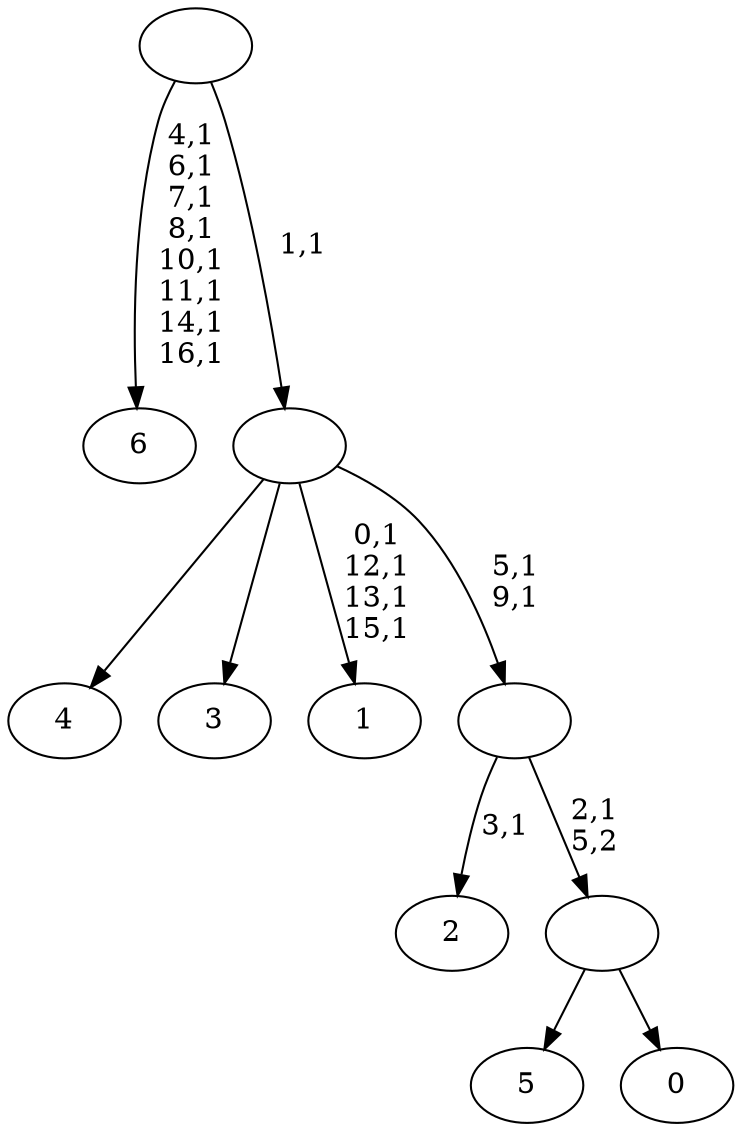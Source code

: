 digraph T {
	24 [label="6"]
	15 [label="5"]
	14 [label="4"]
	13 [label="3"]
	12 [label="2"]
	10 [label="1"]
	5 [label="0"]
	4 [label=""]
	3 [label=""]
	1 [label=""]
	0 [label=""]
	4 -> 15 [label=""]
	4 -> 5 [label=""]
	3 -> 12 [label="3,1"]
	3 -> 4 [label="2,1\n5,2"]
	1 -> 3 [label="5,1\n9,1"]
	1 -> 10 [label="0,1\n12,1\n13,1\n15,1"]
	1 -> 14 [label=""]
	1 -> 13 [label=""]
	0 -> 24 [label="4,1\n6,1\n7,1\n8,1\n10,1\n11,1\n14,1\n16,1"]
	0 -> 1 [label="1,1"]
}
